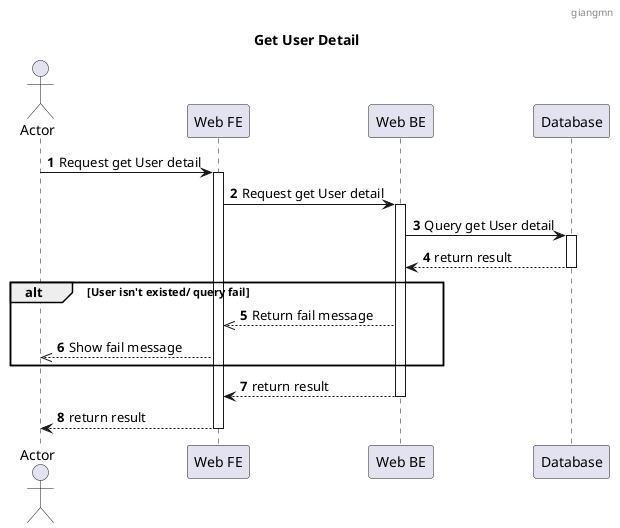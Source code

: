 @startuml
header : giangmn
title: Get User Detail
autonumber

actor "Actor" as a
participant "Web FE" as fe
participant "Web BE" as be
participant "Database" as db

a->fe: Request get User detail
fe++
fe -> be: Request get User detail
be++
be -> db: Query get User detail
db++
db --> be: return result
db--
alt User isn't existed/ query fail
be -->> fe: Return fail message
fe -->> a: Show fail message
end
be--> fe: return result
be--
fe--> a: return result
fe--
@enduml